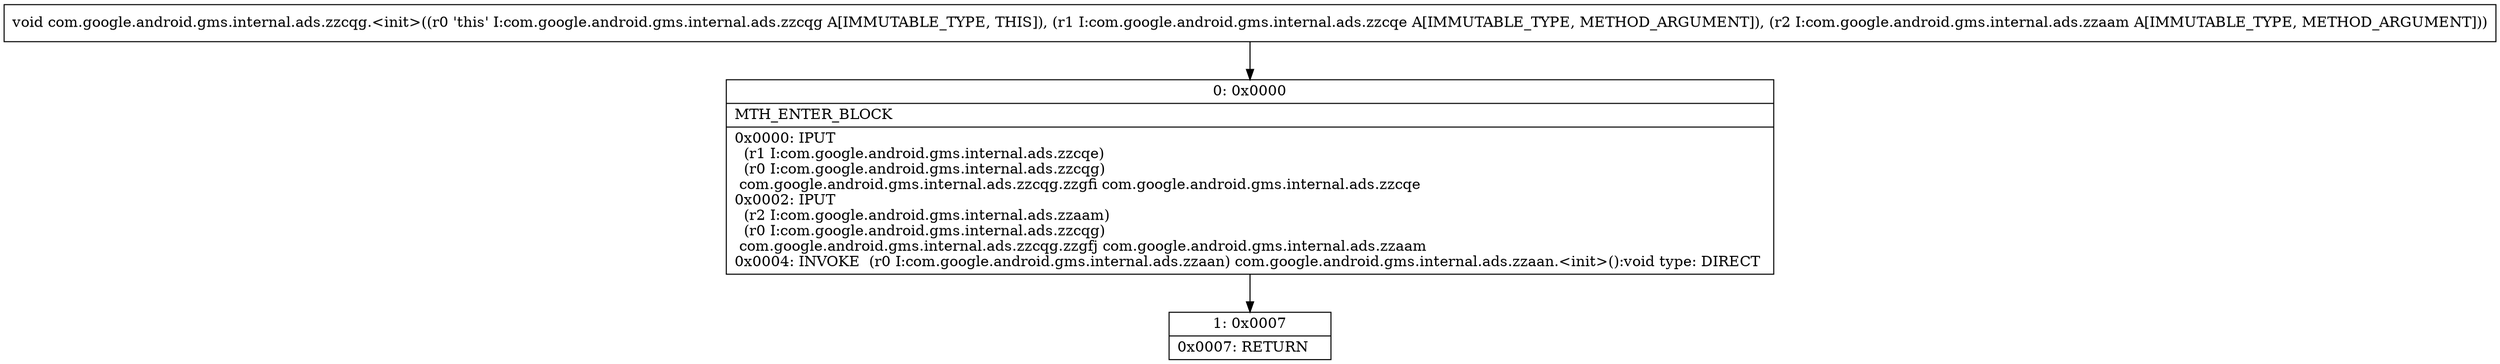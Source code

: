 digraph "CFG forcom.google.android.gms.internal.ads.zzcqg.\<init\>(Lcom\/google\/android\/gms\/internal\/ads\/zzcqe;Lcom\/google\/android\/gms\/internal\/ads\/zzaam;)V" {
Node_0 [shape=record,label="{0\:\ 0x0000|MTH_ENTER_BLOCK\l|0x0000: IPUT  \l  (r1 I:com.google.android.gms.internal.ads.zzcqe)\l  (r0 I:com.google.android.gms.internal.ads.zzcqg)\l com.google.android.gms.internal.ads.zzcqg.zzgfi com.google.android.gms.internal.ads.zzcqe \l0x0002: IPUT  \l  (r2 I:com.google.android.gms.internal.ads.zzaam)\l  (r0 I:com.google.android.gms.internal.ads.zzcqg)\l com.google.android.gms.internal.ads.zzcqg.zzgfj com.google.android.gms.internal.ads.zzaam \l0x0004: INVOKE  (r0 I:com.google.android.gms.internal.ads.zzaan) com.google.android.gms.internal.ads.zzaan.\<init\>():void type: DIRECT \l}"];
Node_1 [shape=record,label="{1\:\ 0x0007|0x0007: RETURN   \l}"];
MethodNode[shape=record,label="{void com.google.android.gms.internal.ads.zzcqg.\<init\>((r0 'this' I:com.google.android.gms.internal.ads.zzcqg A[IMMUTABLE_TYPE, THIS]), (r1 I:com.google.android.gms.internal.ads.zzcqe A[IMMUTABLE_TYPE, METHOD_ARGUMENT]), (r2 I:com.google.android.gms.internal.ads.zzaam A[IMMUTABLE_TYPE, METHOD_ARGUMENT])) }"];
MethodNode -> Node_0;
Node_0 -> Node_1;
}


